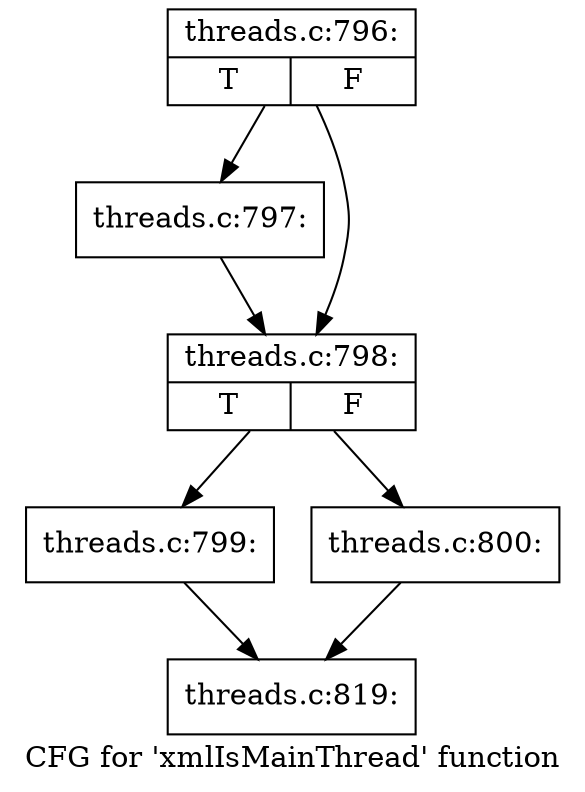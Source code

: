 digraph "CFG for 'xmlIsMainThread' function" {
	label="CFG for 'xmlIsMainThread' function";

	Node0x55d75a88bdc0 [shape=record,label="{threads.c:796:|{<s0>T|<s1>F}}"];
	Node0x55d75a88bdc0 -> Node0x55d75a88c100;
	Node0x55d75a88bdc0 -> Node0x55d75a8c88e0;
	Node0x55d75a88c100 [shape=record,label="{threads.c:797:}"];
	Node0x55d75a88c100 -> Node0x55d75a8c88e0;
	Node0x55d75a8c88e0 [shape=record,label="{threads.c:798:|{<s0>T|<s1>F}}"];
	Node0x55d75a8c88e0 -> Node0x55d75a8c8ca0;
	Node0x55d75a8c88e0 -> Node0x55d75a8cc7d0;
	Node0x55d75a8c8ca0 [shape=record,label="{threads.c:799:}"];
	Node0x55d75a8c8ca0 -> Node0x55d75a88bd70;
	Node0x55d75a8cc7d0 [shape=record,label="{threads.c:800:}"];
	Node0x55d75a8cc7d0 -> Node0x55d75a88bd70;
	Node0x55d75a88bd70 [shape=record,label="{threads.c:819:}"];
}
